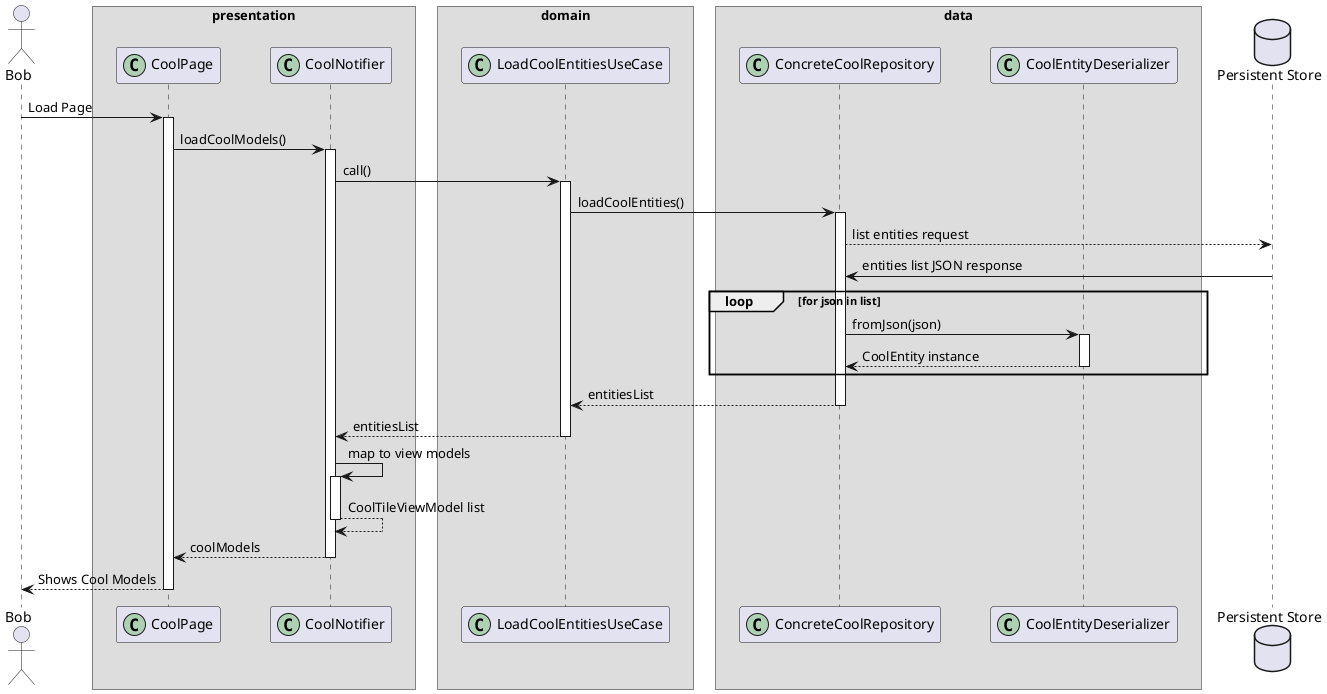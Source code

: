 @startuml web_layers_sequence_diagram
    skinparam ParticipantPadding 20
    skinparam BoxPadding 10

    actor Bob

    box "presentation"
        participant CoolPage << (C,#ADD1B2) >>
        participant CoolNotifier << (C,#ADD1B2) >>
    end box

    box "domain"
        participant LoadCoolEntitiesUseCase << (C,#ADD1B2) >>
    end box

    box "data"
        participant ConcreteCoolRepository << (C,#ADD1B2) >>
        participant CoolEntityDeserializer << (C,#ADD1B2) >>
    end box

    database "Persistent Store" as PS

    Bob -> CoolPage : Load Page
    activate CoolPage
    CoolPage -> CoolNotifier : loadCoolModels()
    activate CoolNotifier
    CoolNotifier -> LoadCoolEntitiesUseCase : call()
    activate LoadCoolEntitiesUseCase
    LoadCoolEntitiesUseCase -> ConcreteCoolRepository : loadCoolEntities() 
    activate ConcreteCoolRepository
    ConcreteCoolRepository --> PS : list entities request
    PS -> ConcreteCoolRepository : entities list JSON response
    loop for json in list
        ConcreteCoolRepository -> CoolEntityDeserializer : fromJson(json)
        activate CoolEntityDeserializer
        return CoolEntity instance
    end
    return entitiesList
    return entitiesList
    CoolNotifier -> CoolNotifier: map to view models
    activate CoolNotifier
    return CoolTileViewModel list
    return coolModels
    return Shows Cool Models
@enduml
